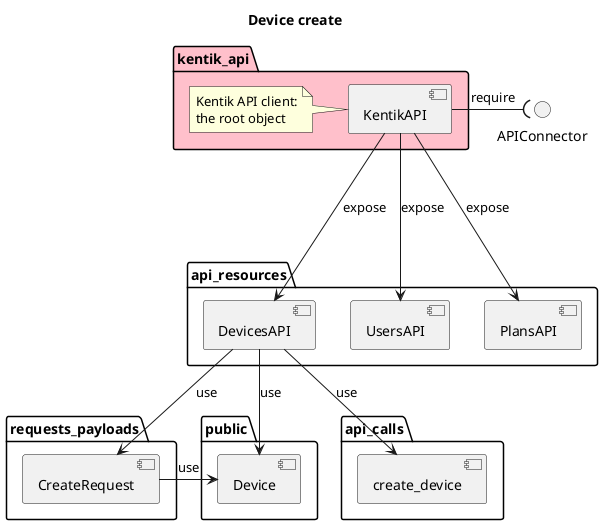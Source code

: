 @startuml device_create_component

title Device create 
top to bottom direction

package "kentik_api" #pink  {
    component KentikAPI
     note left: Kentik API client:\nthe root object
}
[KentikAPI] -( APIConnector: require


package "api_resources" {
    [DevicesAPI]
    [UsersAPI]
    [PlansAPI]
}

package "public" {
    [Device]
}

package "requests_payloads" {
    [CreateRequest]
}

package "api_calls" {
    [create_device]
}

[KentikAPI] -DOWN--> [DevicesAPI]: expose
[KentikAPI] -DOWN--> [PlansAPI]: expose
[KentikAPI] -DOWN-->  [UsersAPI]: expose
[DevicesAPI] --> [create_device]: use
[DevicesAPI] --> [Device]: use
[DevicesAPI] --> [CreateRequest]: use
[CreateRequest] -> [Device]: use
@enduml